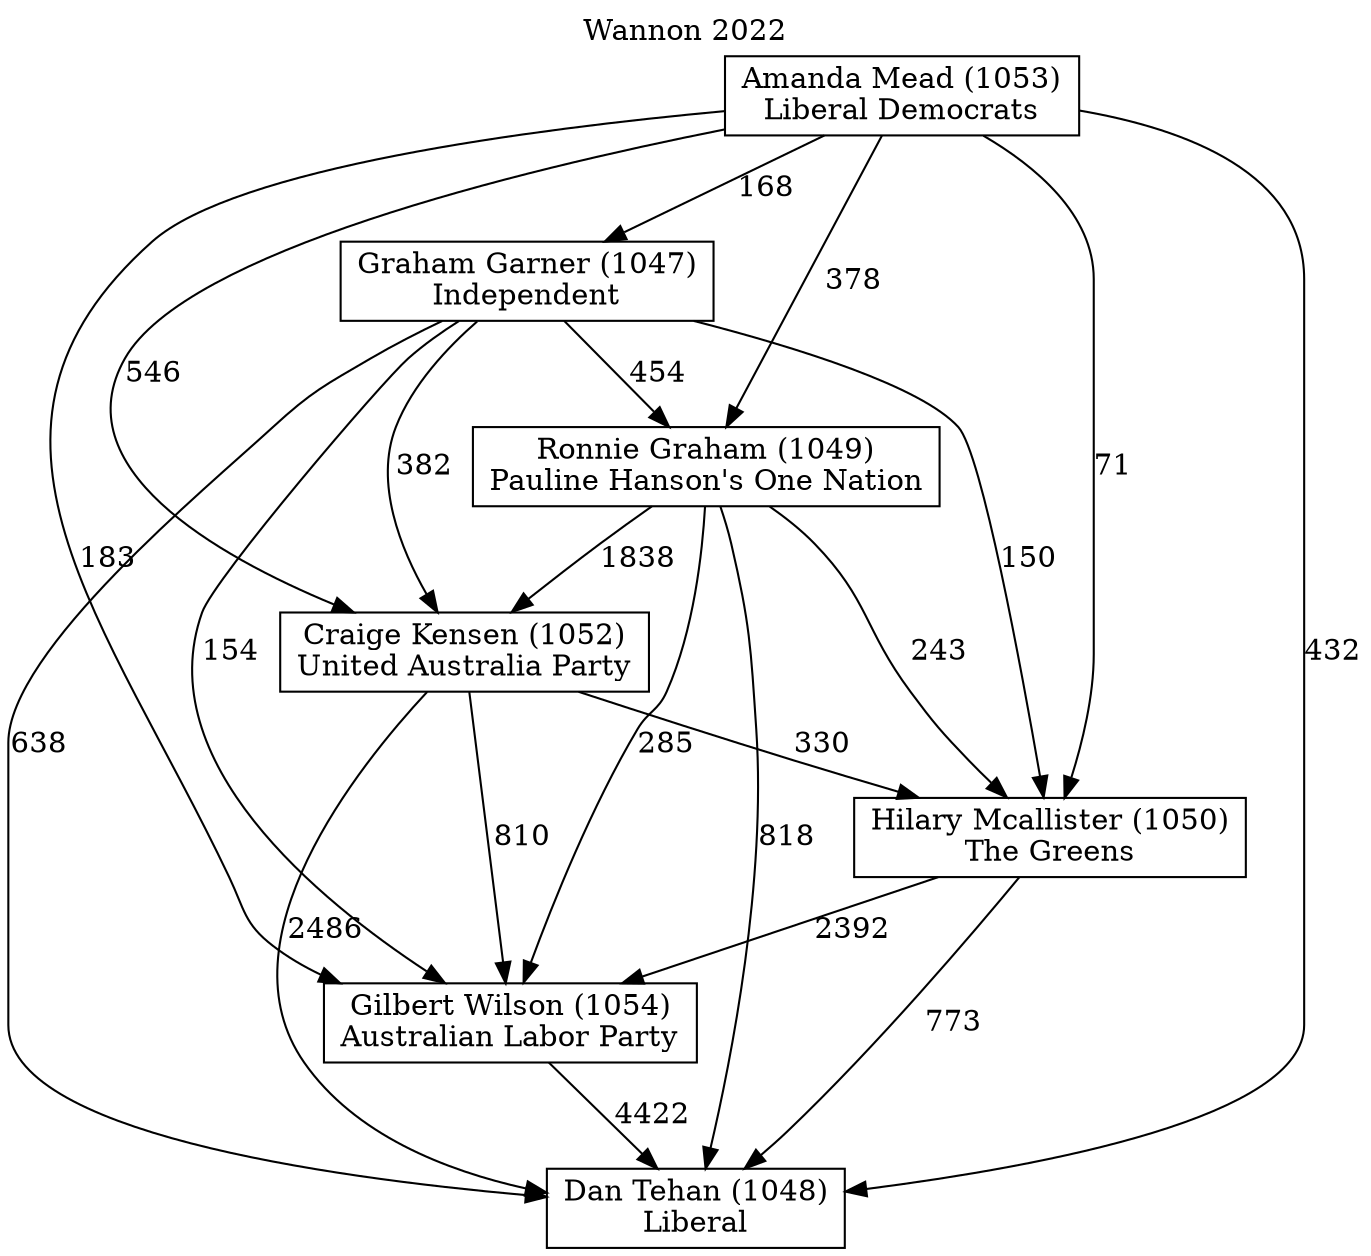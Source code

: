 // House preference flow
digraph "Dan Tehan (1048)_Wannon_2022" {
	graph [label="Wannon 2022" labelloc=t mclimit=10]
	node [shape=box]
	"Gilbert Wilson (1054)" [label="Gilbert Wilson (1054)
Australian Labor Party"]
	"Graham Garner (1047)" [label="Graham Garner (1047)
Independent"]
	"Craige Kensen (1052)" [label="Craige Kensen (1052)
United Australia Party"]
	"Dan Tehan (1048)" [label="Dan Tehan (1048)
Liberal"]
	"Amanda Mead (1053)" [label="Amanda Mead (1053)
Liberal Democrats"]
	"Ronnie Graham (1049)" [label="Ronnie Graham (1049)
Pauline Hanson's One Nation"]
	"Hilary Mcallister (1050)" [label="Hilary Mcallister (1050)
The Greens"]
	"Amanda Mead (1053)" -> "Graham Garner (1047)" [label=168]
	"Hilary Mcallister (1050)" -> "Gilbert Wilson (1054)" [label=2392]
	"Amanda Mead (1053)" -> "Dan Tehan (1048)" [label=432]
	"Ronnie Graham (1049)" -> "Hilary Mcallister (1050)" [label=243]
	"Ronnie Graham (1049)" -> "Dan Tehan (1048)" [label=818]
	"Craige Kensen (1052)" -> "Dan Tehan (1048)" [label=2486]
	"Craige Kensen (1052)" -> "Hilary Mcallister (1050)" [label=330]
	"Ronnie Graham (1049)" -> "Craige Kensen (1052)" [label=1838]
	"Graham Garner (1047)" -> "Craige Kensen (1052)" [label=382]
	"Graham Garner (1047)" -> "Hilary Mcallister (1050)" [label=150]
	"Ronnie Graham (1049)" -> "Gilbert Wilson (1054)" [label=285]
	"Graham Garner (1047)" -> "Ronnie Graham (1049)" [label=454]
	"Amanda Mead (1053)" -> "Craige Kensen (1052)" [label=546]
	"Craige Kensen (1052)" -> "Gilbert Wilson (1054)" [label=810]
	"Amanda Mead (1053)" -> "Hilary Mcallister (1050)" [label=71]
	"Gilbert Wilson (1054)" -> "Dan Tehan (1048)" [label=4422]
	"Amanda Mead (1053)" -> "Gilbert Wilson (1054)" [label=183]
	"Amanda Mead (1053)" -> "Ronnie Graham (1049)" [label=378]
	"Hilary Mcallister (1050)" -> "Dan Tehan (1048)" [label=773]
	"Graham Garner (1047)" -> "Dan Tehan (1048)" [label=638]
	"Graham Garner (1047)" -> "Gilbert Wilson (1054)" [label=154]
}
